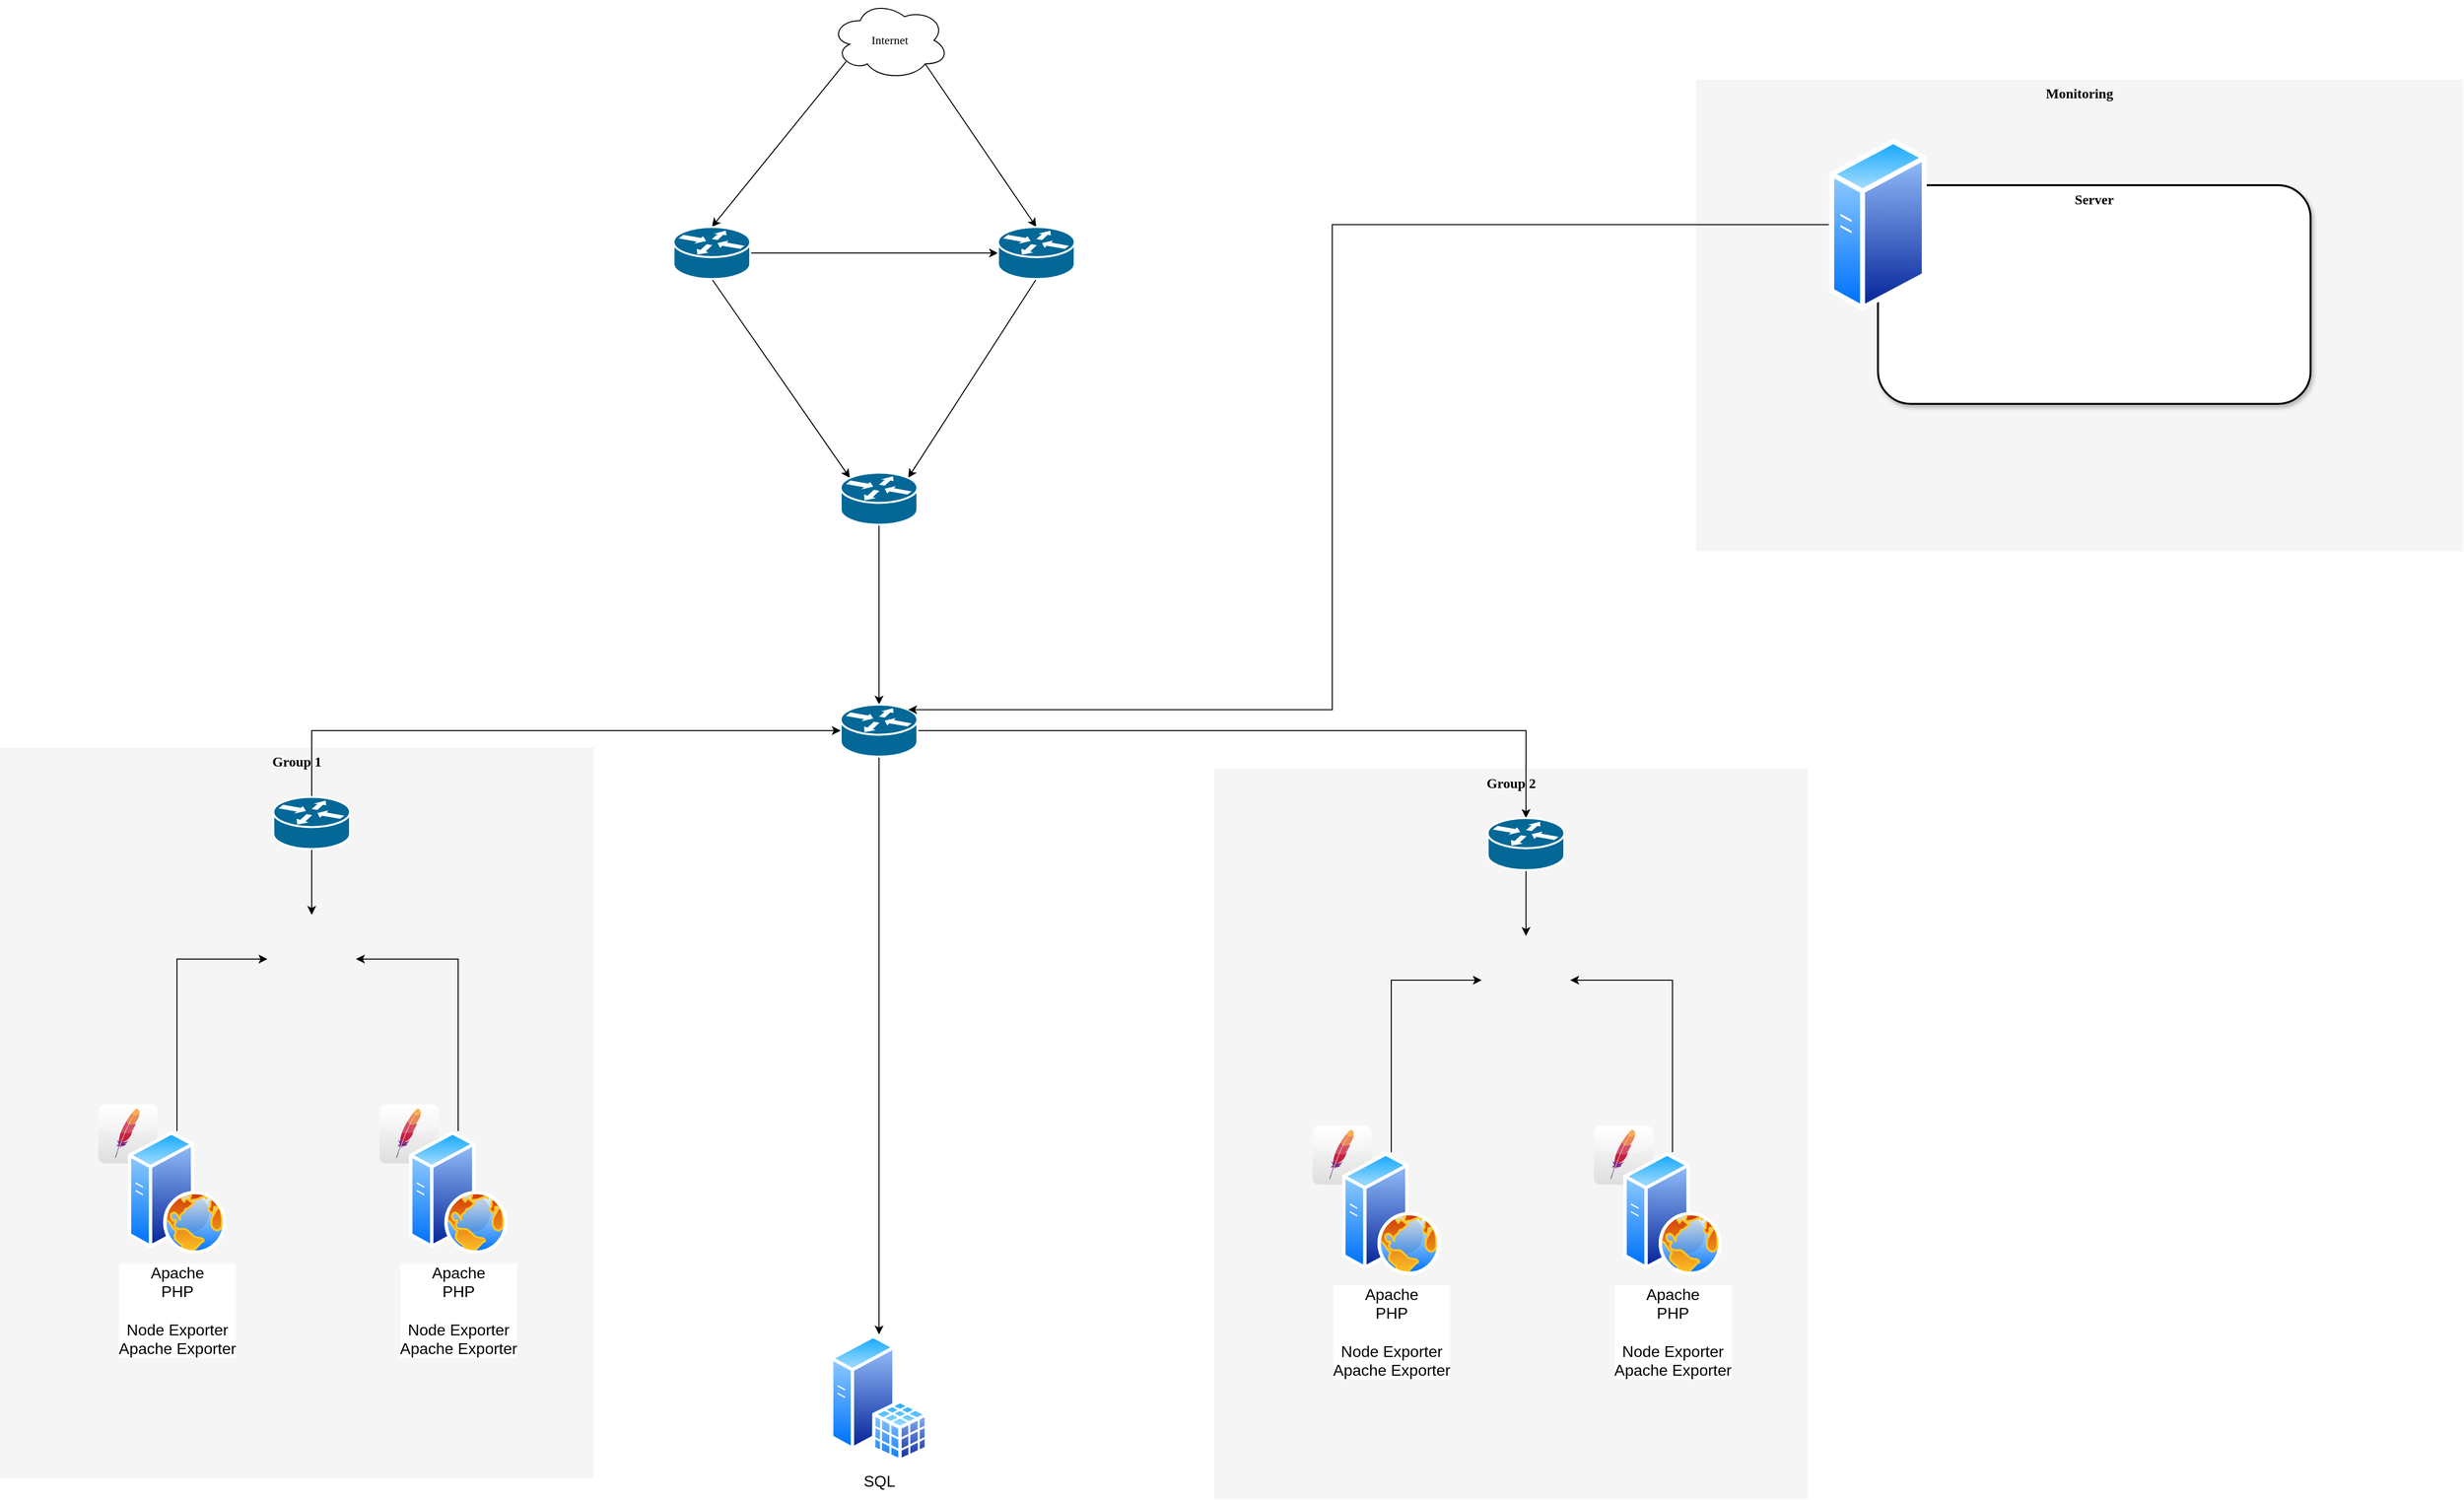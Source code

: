 <mxfile version="14.2.9" type="github">
  <diagram name="Page-1" id="c37626ed-c26b-45fb-9056-f9ebc6bb27b6">
    <mxGraphModel dx="2037" dy="1041" grid="1" gridSize="10" guides="1" tooltips="1" connect="1" arrows="1" fold="1" page="1" pageScale="1" pageWidth="1100" pageHeight="850" background="#ffffff" math="0" shadow="0">
      <root>
        <mxCell id="0" />
        <mxCell id="1" parent="0" />
        <mxCell id="367geSGjwXqfRymfD88E-15" value="Group 2" style="whiteSpace=wrap;html=1;rounded=0;shadow=0;comic=0;strokeWidth=1;fontFamily=Verdana;fontSize=14;fillColor=#f5f5f5;strokeColor=none;fontStyle=1;verticalAlign=top;" vertex="1" parent="1">
          <mxGeometry x="1440" y="891.5" width="604" height="743" as="geometry" />
        </mxCell>
        <mxCell id="1c7a67bf8fd3230f-80" value="Group 1" style="whiteSpace=wrap;html=1;rounded=0;shadow=0;comic=0;strokeWidth=1;fontFamily=Verdana;fontSize=14;fillColor=#f5f5f5;strokeColor=none;fontStyle=1;verticalAlign=top;" parent="1" vertex="1">
          <mxGeometry x="205" y="870" width="604" height="743" as="geometry" />
        </mxCell>
        <mxCell id="1c7a67bf8fd3230f-37" style="edgeStyle=none;html=1;labelBackgroundColor=none;startFill=0;endArrow=none;endFill=0;strokeWidth=2;fontFamily=Verdana;fontSize=12;" parent="1" edge="1">
          <mxGeometry relative="1" as="geometry">
            <mxPoint x="1020" y="501.452" as="targetPoint" />
          </mxGeometry>
        </mxCell>
        <mxCell id="1c7a67bf8fd3230f-38" style="edgeStyle=none;html=1;labelBackgroundColor=none;startFill=0;endArrow=none;endFill=0;strokeWidth=2;fontFamily=Verdana;fontSize=12;" parent="1" edge="1">
          <mxGeometry relative="1" as="geometry">
            <mxPoint x="1023.671" y="476" as="targetPoint" />
          </mxGeometry>
        </mxCell>
        <mxCell id="1c7a67bf8fd3230f-39" style="edgeStyle=none;html=1;labelBackgroundColor=none;startFill=0;endArrow=none;endFill=0;strokeWidth=2;fontFamily=Verdana;fontSize=12;" parent="1" edge="1">
          <mxGeometry relative="1" as="geometry">
            <mxPoint x="1119.235" y="392.0" as="sourcePoint" />
          </mxGeometry>
        </mxCell>
        <mxCell id="1c7a67bf8fd3230f-40" style="edgeStyle=none;html=1;labelBackgroundColor=none;startFill=0;endArrow=none;endFill=0;strokeWidth=2;fontFamily=Verdana;fontSize=12;" parent="1" edge="1">
          <mxGeometry relative="1" as="geometry">
            <mxPoint x="1340" y="366" as="sourcePoint" />
          </mxGeometry>
        </mxCell>
        <mxCell id="1c7a67bf8fd3230f-41" style="edgeStyle=none;html=1;labelBackgroundColor=none;startFill=0;endArrow=none;endFill=0;strokeWidth=2;fontFamily=Verdana;fontSize=12;" parent="1" edge="1">
          <mxGeometry relative="1" as="geometry">
            <mxPoint x="1240" y="519.0" as="targetPoint" />
          </mxGeometry>
        </mxCell>
        <mxCell id="1c7a67bf8fd3230f-45" style="edgeStyle=none;html=1;labelBackgroundColor=none;startFill=0;endArrow=none;endFill=0;strokeWidth=2;fontFamily=Verdana;fontSize=12;" parent="1" edge="1">
          <mxGeometry relative="1" as="geometry">
            <mxPoint x="1020" y="519.0" as="sourcePoint" />
          </mxGeometry>
        </mxCell>
        <mxCell id="1c7a67bf8fd3230f-64" style="edgeStyle=none;html=1;labelBackgroundColor=none;startFill=0;endArrow=none;endFill=0;strokeWidth=2;fontFamily=Verdana;fontSize=12;" parent="1" edge="1">
          <mxGeometry relative="1" as="geometry">
            <mxPoint x="710" y="515.092" as="sourcePoint" />
          </mxGeometry>
        </mxCell>
        <mxCell id="1c7a67bf8fd3230f-65" style="edgeStyle=none;html=1;labelBackgroundColor=none;startFill=0;endArrow=none;endFill=0;strokeWidth=2;fontFamily=Verdana;fontSize=12;" parent="1" edge="1">
          <mxGeometry relative="1" as="geometry">
            <mxPoint x="710" y="532.807" as="sourcePoint" />
          </mxGeometry>
        </mxCell>
        <mxCell id="1c7a67bf8fd3230f-42" style="edgeStyle=none;html=1;labelBackgroundColor=none;startFill=0;endArrow=none;endFill=0;strokeWidth=2;fontFamily=Verdana;fontSize=12;" parent="1" edge="1">
          <mxGeometry relative="1" as="geometry">
            <mxPoint x="1304" y="519.0" as="sourcePoint" />
          </mxGeometry>
        </mxCell>
        <mxCell id="N-Fu3y0urq0H9n10JKpY-32" style="edgeStyle=none;rounded=0;orthogonalLoop=1;jettySize=auto;html=1;exitX=0.13;exitY=0.77;exitDx=0;exitDy=0;exitPerimeter=0;entryX=0.5;entryY=0;entryDx=0;entryDy=0;entryPerimeter=0;" parent="1" source="1c7a67bf8fd3230f-15" target="1c7a67bf8fd3230f-46" edge="1">
          <mxGeometry relative="1" as="geometry" />
        </mxCell>
        <mxCell id="N-Fu3y0urq0H9n10JKpY-33" style="edgeStyle=none;rounded=0;orthogonalLoop=1;jettySize=auto;html=1;exitX=0.8;exitY=0.8;exitDx=0;exitDy=0;exitPerimeter=0;entryX=0.5;entryY=0;entryDx=0;entryDy=0;entryPerimeter=0;" parent="1" source="1c7a67bf8fd3230f-15" target="1c7a67bf8fd3230f-47" edge="1">
          <mxGeometry relative="1" as="geometry" />
        </mxCell>
        <mxCell id="1c7a67bf8fd3230f-15" value="Internet" style="ellipse;shape=cloud;whiteSpace=wrap;html=1;rounded=0;shadow=0;comic=0;strokeWidth=1;fontFamily=Verdana;fontSize=12;" parent="1" vertex="1">
          <mxGeometry x="1050" y="110" width="120" height="80" as="geometry" />
        </mxCell>
        <mxCell id="N-Fu3y0urq0H9n10JKpY-1" style="edgeStyle=orthogonalEdgeStyle;rounded=0;orthogonalLoop=1;jettySize=auto;html=1;" parent="1" source="1c7a67bf8fd3230f-46" target="1c7a67bf8fd3230f-47" edge="1">
          <mxGeometry relative="1" as="geometry" />
        </mxCell>
        <mxCell id="N-Fu3y0urq0H9n10JKpY-29" style="rounded=0;orthogonalLoop=1;jettySize=auto;html=1;exitX=0.5;exitY=1;exitDx=0;exitDy=0;exitPerimeter=0;entryX=0.12;entryY=0.1;entryDx=0;entryDy=0;entryPerimeter=0;" parent="1" source="1c7a67bf8fd3230f-46" target="1c7a67bf8fd3230f-48" edge="1">
          <mxGeometry relative="1" as="geometry" />
        </mxCell>
        <mxCell id="1c7a67bf8fd3230f-46" value="" style="shape=mxgraph.cisco.routers.router;html=1;dashed=0;fillColor=#036897;strokeColor=#ffffff;strokeWidth=2;verticalLabelPosition=bottom;verticalAlign=top;rounded=0;shadow=0;comic=0;fontFamily=Verdana;fontSize=12;" parent="1" vertex="1">
          <mxGeometry x="890" y="340" width="78" height="53" as="geometry" />
        </mxCell>
        <mxCell id="N-Fu3y0urq0H9n10JKpY-30" style="rounded=0;orthogonalLoop=1;jettySize=auto;html=1;exitX=0.5;exitY=1;exitDx=0;exitDy=0;exitPerimeter=0;entryX=0.88;entryY=0.1;entryDx=0;entryDy=0;entryPerimeter=0;" parent="1" source="1c7a67bf8fd3230f-47" target="1c7a67bf8fd3230f-48" edge="1">
          <mxGeometry relative="1" as="geometry" />
        </mxCell>
        <mxCell id="1c7a67bf8fd3230f-47" value="" style="shape=mxgraph.cisco.routers.router;html=1;dashed=0;fillColor=#036897;strokeColor=#ffffff;strokeWidth=2;verticalLabelPosition=bottom;verticalAlign=top;rounded=0;shadow=0;comic=0;fontFamily=Verdana;fontSize=12;" parent="1" vertex="1">
          <mxGeometry x="1220" y="340" width="78" height="53" as="geometry" />
        </mxCell>
        <mxCell id="N-Fu3y0urq0H9n10JKpY-34" style="edgeStyle=none;rounded=0;orthogonalLoop=1;jettySize=auto;html=1;entryX=0.5;entryY=0;entryDx=0;entryDy=0;entryPerimeter=0;" parent="1" source="1c7a67bf8fd3230f-48" target="N-Fu3y0urq0H9n10JKpY-17" edge="1">
          <mxGeometry relative="1" as="geometry" />
        </mxCell>
        <mxCell id="1c7a67bf8fd3230f-48" value="" style="shape=mxgraph.cisco.routers.router;html=1;dashed=0;fillColor=#036897;strokeColor=#ffffff;strokeWidth=2;verticalLabelPosition=bottom;verticalAlign=top;rounded=0;shadow=0;comic=0;fontFamily=Verdana;fontSize=12;" parent="1" vertex="1">
          <mxGeometry x="1060" y="590" width="78" height="53" as="geometry" />
        </mxCell>
        <mxCell id="N-Fu3y0urq0H9n10JKpY-15" value="Monitoring" style="whiteSpace=wrap;html=1;rounded=0;shadow=0;comic=0;strokeWidth=1;fontFamily=Verdana;fontSize=14;fillColor=#f5f5f5;strokeColor=none;verticalAlign=top;fontStyle=1" parent="1" vertex="1">
          <mxGeometry x="1930" y="190" width="780" height="480" as="geometry" />
        </mxCell>
        <mxCell id="N-Fu3y0urq0H9n10JKpY-27" style="edgeStyle=orthogonalEdgeStyle;rounded=0;orthogonalLoop=1;jettySize=auto;html=1;entryX=0.5;entryY=0;entryDx=0;entryDy=0;" parent="1" source="N-Fu3y0urq0H9n10JKpY-17" target="N-Fu3y0urq0H9n10JKpY-23" edge="1">
          <mxGeometry relative="1" as="geometry" />
        </mxCell>
        <mxCell id="N-Fu3y0urq0H9n10JKpY-40" style="edgeStyle=orthogonalEdgeStyle;rounded=0;orthogonalLoop=1;jettySize=auto;html=1;entryX=0.5;entryY=0;entryDx=0;entryDy=0;entryPerimeter=0;" parent="1" source="N-Fu3y0urq0H9n10JKpY-17" target="367geSGjwXqfRymfD88E-17" edge="1">
          <mxGeometry relative="1" as="geometry">
            <mxPoint x="1752.0" y="939.0" as="targetPoint" />
          </mxGeometry>
        </mxCell>
        <mxCell id="N-Fu3y0urq0H9n10JKpY-17" value="" style="shape=mxgraph.cisco.routers.router;html=1;pointerEvents=1;dashed=0;fillColor=#036897;strokeColor=#ffffff;strokeWidth=2;verticalLabelPosition=bottom;verticalAlign=top;align=center;outlineConnect=0;" parent="1" vertex="1">
          <mxGeometry x="1060" y="826" width="78" height="53" as="geometry" />
        </mxCell>
        <mxCell id="N-Fu3y0urq0H9n10JKpY-28" style="edgeStyle=orthogonalEdgeStyle;rounded=0;orthogonalLoop=1;jettySize=auto;html=1;exitX=0.5;exitY=0;exitDx=0;exitDy=0;exitPerimeter=0;entryX=0;entryY=0.5;entryDx=0;entryDy=0;entryPerimeter=0;" parent="1" source="N-Fu3y0urq0H9n10JKpY-19" target="N-Fu3y0urq0H9n10JKpY-17" edge="1">
          <mxGeometry relative="1" as="geometry">
            <Array as="points">
              <mxPoint x="522" y="853" />
            </Array>
          </mxGeometry>
        </mxCell>
        <mxCell id="367geSGjwXqfRymfD88E-2" style="edgeStyle=orthogonalEdgeStyle;rounded=0;orthogonalLoop=1;jettySize=auto;html=1;exitX=0.5;exitY=1;exitDx=0;exitDy=0;exitPerimeter=0;entryX=0.5;entryY=0;entryDx=0;entryDy=0;fontSize=16;" edge="1" parent="1" source="N-Fu3y0urq0H9n10JKpY-19" target="N-Fu3y0urq0H9n10JKpY-50">
          <mxGeometry relative="1" as="geometry" />
        </mxCell>
        <mxCell id="N-Fu3y0urq0H9n10JKpY-19" value="" style="shape=mxgraph.cisco.routers.router;html=1;pointerEvents=1;dashed=0;fillColor=#036897;strokeColor=#ffffff;strokeWidth=2;verticalLabelPosition=bottom;verticalAlign=top;align=center;outlineConnect=0;" parent="1" vertex="1">
          <mxGeometry x="483" y="920" width="78" height="53" as="geometry" />
        </mxCell>
        <mxCell id="N-Fu3y0urq0H9n10JKpY-21" value="" style="dashed=0;outlineConnect=0;html=1;align=center;labelPosition=center;verticalLabelPosition=bottom;verticalAlign=top;shape=mxgraph.webicons.apache;gradientColor=#DFDEDE" parent="1" vertex="1">
          <mxGeometry x="305" y="1233" width="60" height="60" as="geometry" />
        </mxCell>
        <mxCell id="N-Fu3y0urq0H9n10JKpY-23" value="SQL" style="aspect=fixed;perimeter=ellipsePerimeter;html=1;align=center;shadow=0;dashed=0;spacingTop=3;image;image=img/lib/active_directory/sql_server.svg;fontSize=16;" parent="1" vertex="1">
          <mxGeometry x="1049" y="1467" width="100" height="129.87" as="geometry" />
        </mxCell>
        <mxCell id="367geSGjwXqfRymfD88E-14" style="edgeStyle=orthogonalEdgeStyle;rounded=0;orthogonalLoop=1;jettySize=auto;html=1;exitX=0.5;exitY=0;exitDx=0;exitDy=0;entryX=0;entryY=0.5;entryDx=0;entryDy=0;fontSize=16;" edge="1" parent="1" source="N-Fu3y0urq0H9n10JKpY-24" target="N-Fu3y0urq0H9n10JKpY-50">
          <mxGeometry relative="1" as="geometry" />
        </mxCell>
        <mxCell id="N-Fu3y0urq0H9n10JKpY-24" value="Apache&lt;br style=&quot;font-size: 16px;&quot;&gt;PHP&lt;br style=&quot;font-size: 16px;&quot;&gt;&lt;br style=&quot;font-size: 16px;&quot;&gt;Node Exporter&lt;br style=&quot;font-size: 16px;&quot;&gt;Apache Exporter" style="aspect=fixed;perimeter=ellipsePerimeter;html=1;align=center;shadow=0;dashed=0;spacingTop=3;image;image=img/lib/active_directory/web_server.svg;fontSize=16;" parent="1" vertex="1">
          <mxGeometry x="335" y="1260" width="100" height="125" as="geometry" />
        </mxCell>
        <mxCell id="N-Fu3y0urq0H9n10JKpY-42" value="Server" style="whiteSpace=wrap;html=1;rounded=1;shadow=1;comic=0;strokeWidth=2;fontFamily=Verdana;fontSize=14;verticalAlign=top;fontStyle=1;sketch=0;glass=0;fillColor=#FFFFFF;" parent="1" vertex="1">
          <mxGeometry x="2115" y="297.5" width="440" height="222.5" as="geometry" />
        </mxCell>
        <mxCell id="N-Fu3y0urq0H9n10JKpY-46" style="edgeStyle=orthogonalEdgeStyle;rounded=0;orthogonalLoop=1;jettySize=auto;html=1;exitX=0;exitY=0.5;exitDx=0;exitDy=0;entryX=0.88;entryY=0.1;entryDx=0;entryDy=0;entryPerimeter=0;fontSize=16;" parent="1" source="N-Fu3y0urq0H9n10JKpY-25" target="N-Fu3y0urq0H9n10JKpY-17" edge="1">
          <mxGeometry relative="1" as="geometry">
            <Array as="points">
              <mxPoint x="1560" y="338" />
              <mxPoint x="1560" y="831" />
            </Array>
          </mxGeometry>
        </mxCell>
        <mxCell id="N-Fu3y0urq0H9n10JKpY-25" value="" style="perimeter=ellipsePerimeter;html=1;align=center;shadow=0;dashed=0;spacingTop=3;image;image=img/lib/active_directory/generic_server.svg;aspect=fixed;" parent="1" vertex="1">
          <mxGeometry x="2065" y="250" width="100" height="175.13" as="geometry" />
        </mxCell>
        <mxCell id="N-Fu3y0urq0H9n10JKpY-43" value="" style="shape=image;html=1;verticalAlign=top;verticalLabelPosition=bottom;labelBackgroundColor=#ffffff;imageAspect=0;aspect=fixed;image=https://cdn4.iconfinder.com/data/icons/logos-brands-5/24/grafana-128.png;rounded=1;shadow=1;glass=0;sketch=0;strokeColor=#000000;strokeWidth=2;fillColor=#FFFFFF;fontSize=16;" parent="1" vertex="1">
          <mxGeometry x="2220" y="355" width="110" height="110" as="geometry" />
        </mxCell>
        <mxCell id="N-Fu3y0urq0H9n10JKpY-45" value="" style="shape=image;verticalLabelPosition=bottom;labelBackgroundColor=#ffffff;verticalAlign=top;aspect=fixed;imageAspect=0;image=https://cdn.rancher.com/wp-content/uploads/2015/05/27094511/prometheus-logo-square.png;" parent="1" vertex="1">
          <mxGeometry x="2325" y="328.75" width="160" height="160" as="geometry" />
        </mxCell>
        <mxCell id="N-Fu3y0urq0H9n10JKpY-48" value="" style="shape=image;verticalLabelPosition=bottom;labelBackgroundColor=#ffffff;verticalAlign=top;aspect=fixed;imageAspect=0;image=https://cdn.rancher.com/wp-content/uploads/2015/05/27094511/prometheus-logo-square.png;" parent="1" vertex="1">
          <mxGeometry x="205" y="1201" width="124" height="124" as="geometry" />
        </mxCell>
        <mxCell id="N-Fu3y0urq0H9n10JKpY-49" value="" style="shape=image;verticalLabelPosition=bottom;labelBackgroundColor=#ffffff;verticalAlign=top;aspect=fixed;imageAspect=0;image=https://cdn.rancher.com/wp-content/uploads/2015/05/27094511/prometheus-logo-square.png;" parent="1" vertex="1">
          <mxGeometry x="950" y="1460" width="124" height="124" as="geometry" />
        </mxCell>
        <mxCell id="N-Fu3y0urq0H9n10JKpY-50" value="" style="shape=image;html=1;verticalAlign=top;verticalLabelPosition=bottom;labelBackgroundColor=#ffffff;imageAspect=0;aspect=fixed;image=https://cdn4.iconfinder.com/data/icons/logos-brands-5/24/nginx-128.png;rounded=1;shadow=1;glass=0;sketch=0;strokeColor=#000000;strokeWidth=2;fillColor=#FFFFFF;fontSize=16;" parent="1" vertex="1">
          <mxGeometry x="477" y="1040" width="90" height="90" as="geometry" />
        </mxCell>
        <mxCell id="N-Fu3y0urq0H9n10JKpY-55" value="" style="dashed=0;outlineConnect=0;html=1;align=center;labelPosition=center;verticalLabelPosition=bottom;verticalAlign=top;shape=mxgraph.webicons.apache;gradientColor=#DFDEDE" parent="1" vertex="1">
          <mxGeometry x="591" y="1233" width="60" height="60" as="geometry" />
        </mxCell>
        <mxCell id="367geSGjwXqfRymfD88E-13" style="edgeStyle=orthogonalEdgeStyle;rounded=0;orthogonalLoop=1;jettySize=auto;html=1;exitX=0.5;exitY=0;exitDx=0;exitDy=0;entryX=1;entryY=0.5;entryDx=0;entryDy=0;fontSize=16;" edge="1" parent="1" source="N-Fu3y0urq0H9n10JKpY-56" target="N-Fu3y0urq0H9n10JKpY-50">
          <mxGeometry relative="1" as="geometry" />
        </mxCell>
        <mxCell id="N-Fu3y0urq0H9n10JKpY-56" value="Apache&lt;br style=&quot;font-size: 16px;&quot;&gt;PHP&lt;br style=&quot;font-size: 16px;&quot;&gt;&lt;br style=&quot;font-size: 16px;&quot;&gt;Node Exporter&lt;br style=&quot;font-size: 16px;&quot;&gt;Apache Exporter" style="aspect=fixed;perimeter=ellipsePerimeter;html=1;align=center;shadow=0;dashed=0;spacingTop=3;image;image=img/lib/active_directory/web_server.svg;fontSize=16;" parent="1" vertex="1">
          <mxGeometry x="621" y="1260" width="100" height="125" as="geometry" />
        </mxCell>
        <mxCell id="N-Fu3y0urq0H9n10JKpY-57" value="" style="shape=image;verticalLabelPosition=bottom;labelBackgroundColor=#ffffff;verticalAlign=top;aspect=fixed;imageAspect=0;image=https://cdn.rancher.com/wp-content/uploads/2015/05/27094511/prometheus-logo-square.png;" parent="1" vertex="1">
          <mxGeometry x="510" y="1201" width="124" height="124" as="geometry" />
        </mxCell>
        <mxCell id="367geSGjwXqfRymfD88E-16" style="edgeStyle=orthogonalEdgeStyle;rounded=0;orthogonalLoop=1;jettySize=auto;html=1;exitX=0.5;exitY=1;exitDx=0;exitDy=0;exitPerimeter=0;entryX=0.5;entryY=0;entryDx=0;entryDy=0;fontSize=16;" edge="1" parent="1" source="367geSGjwXqfRymfD88E-17" target="367geSGjwXqfRymfD88E-22">
          <mxGeometry relative="1" as="geometry" />
        </mxCell>
        <mxCell id="367geSGjwXqfRymfD88E-17" value="" style="shape=mxgraph.cisco.routers.router;html=1;pointerEvents=1;dashed=0;fillColor=#036897;strokeColor=#ffffff;strokeWidth=2;verticalLabelPosition=bottom;verticalAlign=top;align=center;outlineConnect=0;" vertex="1" parent="1">
          <mxGeometry x="1718" y="941.5" width="78" height="53" as="geometry" />
        </mxCell>
        <mxCell id="367geSGjwXqfRymfD88E-18" value="" style="dashed=0;outlineConnect=0;html=1;align=center;labelPosition=center;verticalLabelPosition=bottom;verticalAlign=top;shape=mxgraph.webicons.apache;gradientColor=#DFDEDE" vertex="1" parent="1">
          <mxGeometry x="1540" y="1254.5" width="60" height="60" as="geometry" />
        </mxCell>
        <mxCell id="367geSGjwXqfRymfD88E-19" style="edgeStyle=orthogonalEdgeStyle;rounded=0;orthogonalLoop=1;jettySize=auto;html=1;exitX=0.5;exitY=0;exitDx=0;exitDy=0;entryX=0;entryY=0.5;entryDx=0;entryDy=0;fontSize=16;" edge="1" parent="1" source="367geSGjwXqfRymfD88E-20" target="367geSGjwXqfRymfD88E-22">
          <mxGeometry relative="1" as="geometry" />
        </mxCell>
        <mxCell id="367geSGjwXqfRymfD88E-20" value="Apache&lt;br style=&quot;font-size: 16px;&quot;&gt;PHP&lt;br style=&quot;font-size: 16px;&quot;&gt;&lt;br style=&quot;font-size: 16px;&quot;&gt;Node Exporter&lt;br style=&quot;font-size: 16px;&quot;&gt;Apache Exporter" style="aspect=fixed;perimeter=ellipsePerimeter;html=1;align=center;shadow=0;dashed=0;spacingTop=3;image;image=img/lib/active_directory/web_server.svg;fontSize=16;" vertex="1" parent="1">
          <mxGeometry x="1570" y="1281.5" width="100" height="125" as="geometry" />
        </mxCell>
        <mxCell id="367geSGjwXqfRymfD88E-21" value="" style="shape=image;verticalLabelPosition=bottom;labelBackgroundColor=#ffffff;verticalAlign=top;aspect=fixed;imageAspect=0;image=https://cdn.rancher.com/wp-content/uploads/2015/05/27094511/prometheus-logo-square.png;" vertex="1" parent="1">
          <mxGeometry x="1440" y="1222.5" width="124" height="124" as="geometry" />
        </mxCell>
        <mxCell id="367geSGjwXqfRymfD88E-22" value="" style="shape=image;html=1;verticalAlign=top;verticalLabelPosition=bottom;labelBackgroundColor=#ffffff;imageAspect=0;aspect=fixed;image=https://cdn4.iconfinder.com/data/icons/logos-brands-5/24/nginx-128.png;rounded=1;shadow=1;glass=0;sketch=0;strokeColor=#000000;strokeWidth=2;fillColor=#FFFFFF;fontSize=16;" vertex="1" parent="1">
          <mxGeometry x="1712" y="1061.5" width="90" height="90" as="geometry" />
        </mxCell>
        <mxCell id="367geSGjwXqfRymfD88E-23" value="" style="dashed=0;outlineConnect=0;html=1;align=center;labelPosition=center;verticalLabelPosition=bottom;verticalAlign=top;shape=mxgraph.webicons.apache;gradientColor=#DFDEDE" vertex="1" parent="1">
          <mxGeometry x="1826" y="1254.5" width="60" height="60" as="geometry" />
        </mxCell>
        <mxCell id="367geSGjwXqfRymfD88E-24" style="edgeStyle=orthogonalEdgeStyle;rounded=0;orthogonalLoop=1;jettySize=auto;html=1;exitX=0.5;exitY=0;exitDx=0;exitDy=0;entryX=1;entryY=0.5;entryDx=0;entryDy=0;fontSize=16;" edge="1" parent="1" source="367geSGjwXqfRymfD88E-25" target="367geSGjwXqfRymfD88E-22">
          <mxGeometry relative="1" as="geometry" />
        </mxCell>
        <mxCell id="367geSGjwXqfRymfD88E-25" value="Apache&lt;br style=&quot;font-size: 16px;&quot;&gt;PHP&lt;br style=&quot;font-size: 16px;&quot;&gt;&lt;br style=&quot;font-size: 16px;&quot;&gt;Node Exporter&lt;br style=&quot;font-size: 16px;&quot;&gt;Apache Exporter" style="aspect=fixed;perimeter=ellipsePerimeter;html=1;align=center;shadow=0;dashed=0;spacingTop=3;image;image=img/lib/active_directory/web_server.svg;fontSize=16;" vertex="1" parent="1">
          <mxGeometry x="1856" y="1281.5" width="100" height="125" as="geometry" />
        </mxCell>
        <mxCell id="367geSGjwXqfRymfD88E-26" value="" style="shape=image;verticalLabelPosition=bottom;labelBackgroundColor=#ffffff;verticalAlign=top;aspect=fixed;imageAspect=0;image=https://cdn.rancher.com/wp-content/uploads/2015/05/27094511/prometheus-logo-square.png;" vertex="1" parent="1">
          <mxGeometry x="1745" y="1222.5" width="124" height="124" as="geometry" />
        </mxCell>
      </root>
    </mxGraphModel>
  </diagram>
</mxfile>
